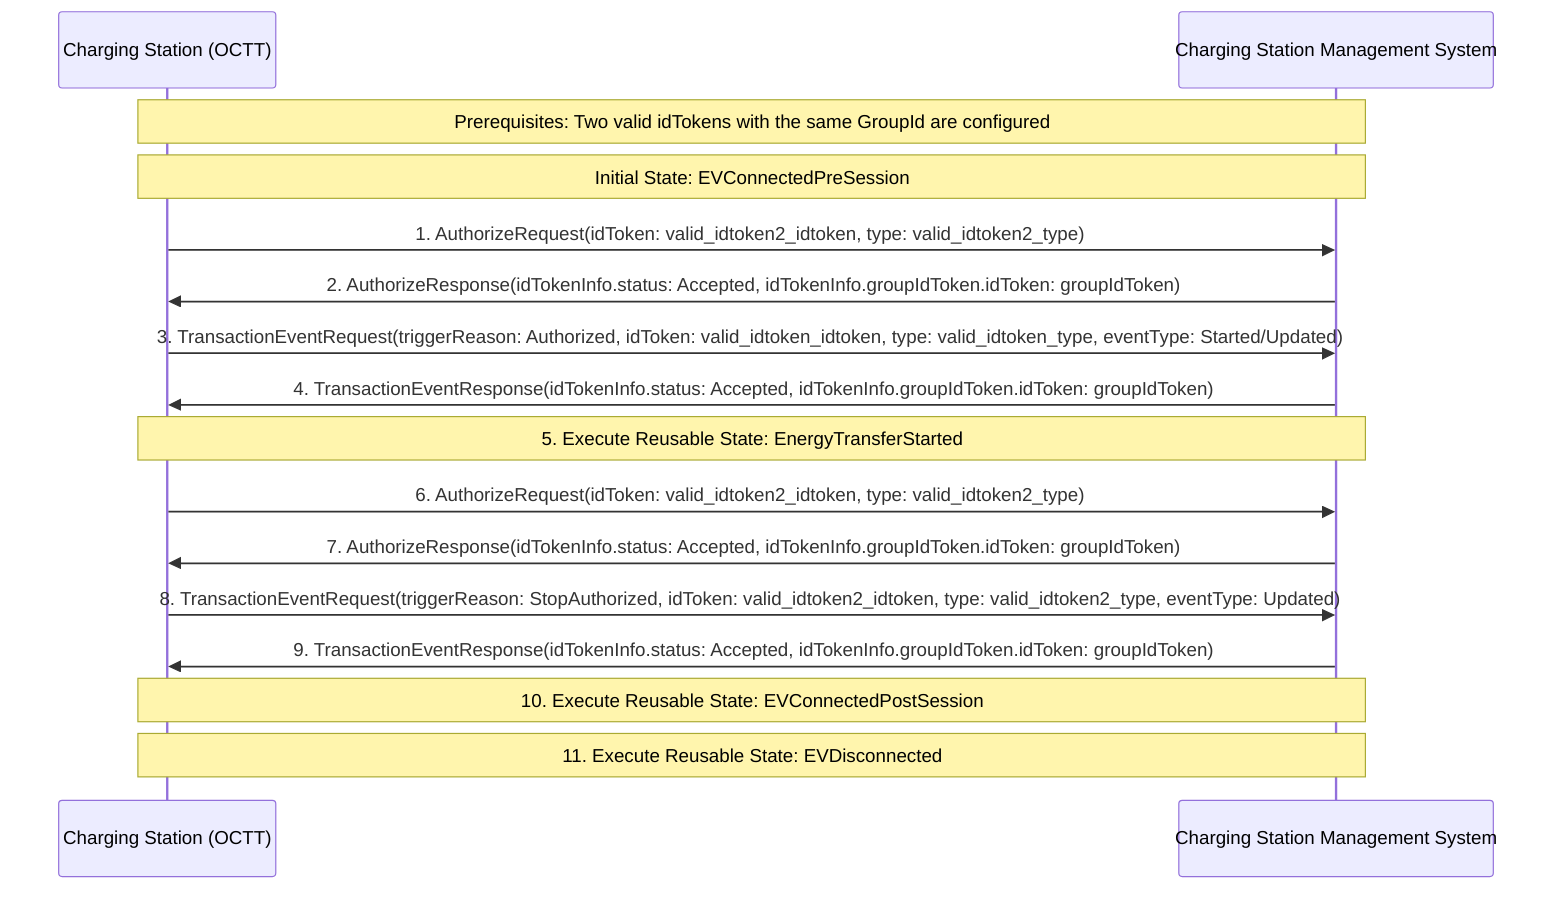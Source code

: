 sequenceDiagram
    participant CS as Charging Station (OCTT)
    participant CSMS as Charging Station Management System
    
    Note over CS,CSMS: Prerequisites: Two valid idTokens with the same GroupId are configured
    Note over CS,CSMS: Initial State: EVConnectedPreSession
    
    CS->>CSMS: 1. AuthorizeRequest(idToken: valid_idtoken2_idtoken, type: valid_idtoken2_type)
    CSMS->>CS: 2. AuthorizeResponse(idTokenInfo.status: Accepted, idTokenInfo.groupIdToken.idToken: groupIdToken)
    
    CS->>CSMS: 3. TransactionEventRequest(triggerReason: Authorized, idToken: valid_idtoken_idtoken, type: valid_idtoken_type, eventType: Started/Updated)
    CSMS->>CS: 4. TransactionEventResponse(idTokenInfo.status: Accepted, idTokenInfo.groupIdToken.idToken: groupIdToken)
    
    Note over CS,CSMS: 5. Execute Reusable State: EnergyTransferStarted
    
    CS->>CSMS: 6. AuthorizeRequest(idToken: valid_idtoken2_idtoken, type: valid_idtoken2_type)
    CSMS->>CS: 7. AuthorizeResponse(idTokenInfo.status: Accepted, idTokenInfo.groupIdToken.idToken: groupIdToken)
    
    CS->>CSMS: 8. TransactionEventRequest(triggerReason: StopAuthorized, idToken: valid_idtoken2_idtoken, type: valid_idtoken2_type, eventType: Updated)
    CSMS->>CS: 9. TransactionEventResponse(idTokenInfo.status: Accepted, idTokenInfo.groupIdToken.idToken: groupIdToken)
    
    Note over CS,CSMS: 10. Execute Reusable State: EVConnectedPostSession
    Note over CS,CSMS: 11. Execute Reusable State: EVDisconnected